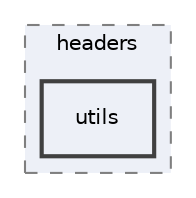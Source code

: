 digraph "src/headers/utils"
{
 // LATEX_PDF_SIZE
  edge [fontname="Helvetica",fontsize="10",labelfontname="Helvetica",labelfontsize="10"];
  node [fontname="Helvetica",fontsize="10",shape=record];
  compound=true
  subgraph clusterdir_d0381950fc41278198232cb047ffc1f9 {
    graph [ bgcolor="#edf0f7", pencolor="grey50", style="filled,dashed,", label="headers", fontname="Helvetica", fontsize="10", URL="dir_d0381950fc41278198232cb047ffc1f9.html"]
  dir_c588b617de04d435eef4537e5be14899 [shape=box, label="utils", style="filled,bold,", fillcolor="#edf0f7", color="grey25", URL="dir_c588b617de04d435eef4537e5be14899.html"];
  }
}
